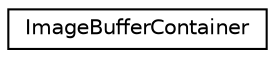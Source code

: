 digraph "Graphical Class Hierarchy"
{
  edge [fontname="Helvetica",fontsize="10",labelfontname="Helvetica",labelfontsize="10"];
  node [fontname="Helvetica",fontsize="10",shape=record];
  rankdir="LR";
  Node0 [label="ImageBufferContainer",height=0.2,width=0.4,color="black", fillcolor="white", style="filled",URL="$classImageBufferContainer.html"];
}

